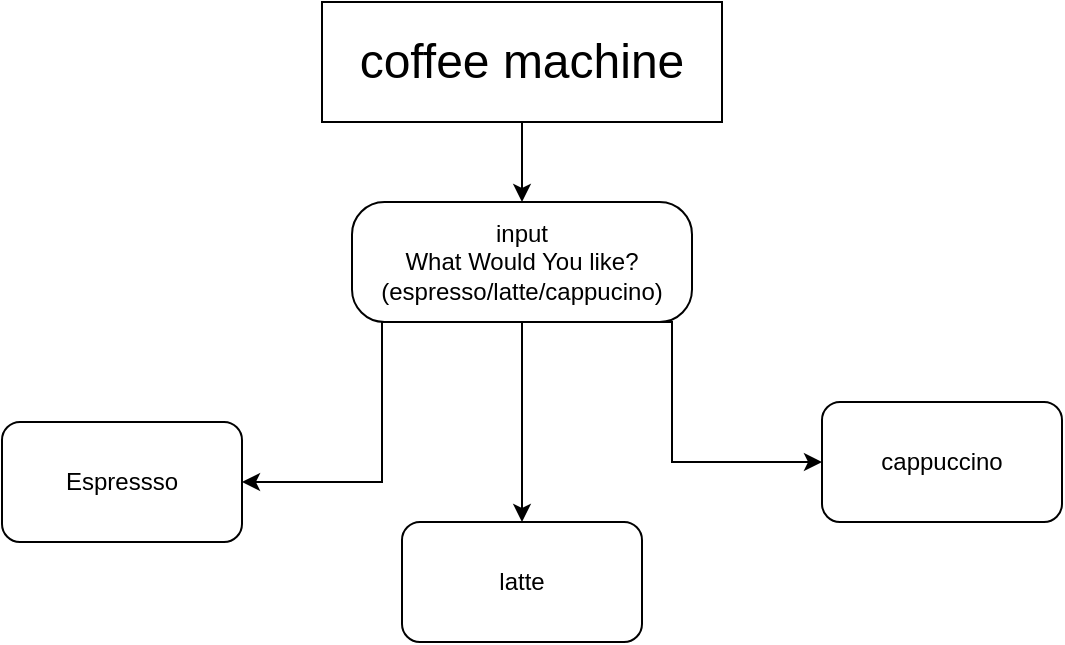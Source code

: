 <mxfile version="22.1.3" type="github">
  <diagram id="C5RBs43oDa-KdzZeNtuy" name="Page-1">
    <mxGraphModel dx="707" dy="579" grid="1" gridSize="10" guides="1" tooltips="1" connect="1" arrows="1" fold="1" page="1" pageScale="1" pageWidth="827" pageHeight="1169" math="0" shadow="0">
      <root>
        <mxCell id="WIyWlLk6GJQsqaUBKTNV-0" />
        <mxCell id="WIyWlLk6GJQsqaUBKTNV-1" parent="WIyWlLk6GJQsqaUBKTNV-0" />
        <mxCell id="vU6tflBY2Oa9qITrF131-1" style="edgeStyle=elbowEdgeStyle;rounded=0;orthogonalLoop=1;jettySize=auto;html=1;exitX=0.5;exitY=1;exitDx=0;exitDy=0;" edge="1" parent="WIyWlLk6GJQsqaUBKTNV-1" source="mSUpR_fla1lzJgeqvzbN-0" target="vU6tflBY2Oa9qITrF131-0">
          <mxGeometry relative="1" as="geometry" />
        </mxCell>
        <mxCell id="mSUpR_fla1lzJgeqvzbN-0" value="&lt;font style=&quot;font-size: 24px;&quot;&gt;coffee machine&lt;/font&gt;" style="rounded=0;whiteSpace=wrap;html=1;" parent="WIyWlLk6GJQsqaUBKTNV-1" vertex="1">
          <mxGeometry x="290" y="130" width="200" height="60" as="geometry" />
        </mxCell>
        <mxCell id="vU6tflBY2Oa9qITrF131-7" style="edgeStyle=elbowEdgeStyle;rounded=0;orthogonalLoop=1;jettySize=auto;html=1;exitX=0.5;exitY=1;exitDx=0;exitDy=0;" edge="1" parent="WIyWlLk6GJQsqaUBKTNV-1" source="vU6tflBY2Oa9qITrF131-0" target="vU6tflBY2Oa9qITrF131-3">
          <mxGeometry relative="1" as="geometry" />
        </mxCell>
        <mxCell id="vU6tflBY2Oa9qITrF131-9" style="edgeStyle=elbowEdgeStyle;rounded=0;orthogonalLoop=1;jettySize=auto;html=1;exitX=0.5;exitY=1;exitDx=0;exitDy=0;" edge="1" parent="WIyWlLk6GJQsqaUBKTNV-1" source="vU6tflBY2Oa9qITrF131-0" target="vU6tflBY2Oa9qITrF131-8">
          <mxGeometry relative="1" as="geometry" />
        </mxCell>
        <mxCell id="vU6tflBY2Oa9qITrF131-11" style="edgeStyle=elbowEdgeStyle;rounded=0;orthogonalLoop=1;jettySize=auto;html=1;exitX=0.5;exitY=1;exitDx=0;exitDy=0;" edge="1" parent="WIyWlLk6GJQsqaUBKTNV-1" source="vU6tflBY2Oa9qITrF131-0" target="vU6tflBY2Oa9qITrF131-10">
          <mxGeometry relative="1" as="geometry" />
        </mxCell>
        <mxCell id="vU6tflBY2Oa9qITrF131-0" value="input&lt;br&gt;What Would You like?&lt;br&gt;(espresso/latte/cappucino)" style="rounded=1;whiteSpace=wrap;html=1;arcSize=27;" vertex="1" parent="WIyWlLk6GJQsqaUBKTNV-1">
          <mxGeometry x="305" y="230" width="170" height="60" as="geometry" />
        </mxCell>
        <mxCell id="vU6tflBY2Oa9qITrF131-3" value="Espressso" style="rounded=1;whiteSpace=wrap;html=1;" vertex="1" parent="WIyWlLk6GJQsqaUBKTNV-1">
          <mxGeometry x="130" y="340" width="120" height="60" as="geometry" />
        </mxCell>
        <mxCell id="vU6tflBY2Oa9qITrF131-8" value="latte" style="rounded=1;whiteSpace=wrap;html=1;" vertex="1" parent="WIyWlLk6GJQsqaUBKTNV-1">
          <mxGeometry x="330" y="390" width="120" height="60" as="geometry" />
        </mxCell>
        <mxCell id="vU6tflBY2Oa9qITrF131-10" value="cappuccino" style="rounded=1;whiteSpace=wrap;html=1;" vertex="1" parent="WIyWlLk6GJQsqaUBKTNV-1">
          <mxGeometry x="540" y="330" width="120" height="60" as="geometry" />
        </mxCell>
      </root>
    </mxGraphModel>
  </diagram>
</mxfile>
